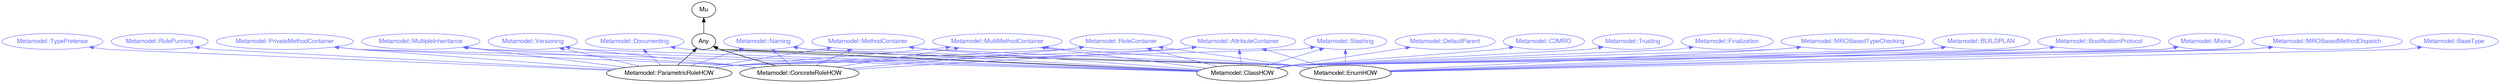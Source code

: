 digraph "perl6-type-graph" {
    rankdir=BT;
    splines=polyline;
    overlap=false; 
    graph [truecolor=true bgcolor="#FFFFFF"];
    // Types
    "Metamodel::AttributeContainer" [color="#6666FF", fontcolor="#6666FF", href="/type/Metamodel::AttributeContainer", fontname="FreeSans"];
    "Mu" [color="#000000", fontcolor="#000000", href="/type/Mu", fontname="FreeSans"];
    "Any" [color="#000000", fontcolor="#000000", href="/type/Any", fontname="FreeSans"];
    "Metamodel::Naming" [color="#6666FF", fontcolor="#6666FF", href="/type/Metamodel::Naming", fontname="FreeSans"];
    "Metamodel::Stashing" [color="#6666FF", fontcolor="#6666FF", href="/type/Metamodel::Stashing", fontname="FreeSans"];
    "Metamodel::MethodContainer" [color="#6666FF", fontcolor="#6666FF", href="/type/Metamodel::MethodContainer", fontname="FreeSans"];
    "Metamodel::MultiMethodContainer" [color="#6666FF", fontcolor="#6666FF", href="/type/Metamodel::MultiMethodContainer", fontname="FreeSans"];
    "Metamodel::RoleContainer" [color="#6666FF", fontcolor="#6666FF", href="/type/Metamodel::RoleContainer", fontname="FreeSans"];
    "Metamodel::BaseType" [color="#6666FF", fontcolor="#6666FF", href="/type/Metamodel::BaseType", fontname="FreeSans"];
    "Metamodel::MROBasedMethodDispatch" [color="#6666FF", fontcolor="#6666FF", href="/type/Metamodel::MROBasedMethodDispatch", fontname="FreeSans"];
    "Metamodel::MROBasedTypeChecking" [color="#6666FF", fontcolor="#6666FF", href="/type/Metamodel::MROBasedTypeChecking", fontname="FreeSans"];
    "Metamodel::BUILDPLAN" [color="#6666FF", fontcolor="#6666FF", href="/type/Metamodel::BUILDPLAN", fontname="FreeSans"];
    "Metamodel::BoolificationProtocol" [color="#6666FF", fontcolor="#6666FF", href="/type/Metamodel::BoolificationProtocol", fontname="FreeSans"];
    "Metamodel::Mixins" [color="#6666FF", fontcolor="#6666FF", href="/type/Metamodel::Mixins", fontname="FreeSans"];
    "Metamodel::EnumHOW" [color="#000000", fontcolor="#000000", href="/type/Metamodel::EnumHOW", fontname="FreeSans"];
    "Metamodel::Documenting" [color="#6666FF", fontcolor="#6666FF", href="/type/Metamodel::Documenting", fontname="FreeSans"];
    "Metamodel::Versioning" [color="#6666FF", fontcolor="#6666FF", href="/type/Metamodel::Versioning", fontname="FreeSans"];
    "Metamodel::PrivateMethodContainer" [color="#6666FF", fontcolor="#6666FF", href="/type/Metamodel::PrivateMethodContainer", fontname="FreeSans"];
    "Metamodel::MultipleInheritance" [color="#6666FF", fontcolor="#6666FF", href="/type/Metamodel::MultipleInheritance", fontname="FreeSans"];
    "Metamodel::TypePretense" [color="#6666FF", fontcolor="#6666FF", href="/type/Metamodel::TypePretense", fontname="FreeSans"];
    "Metamodel::RolePunning" [color="#6666FF", fontcolor="#6666FF", href="/type/Metamodel::RolePunning", fontname="FreeSans"];
    "Metamodel::ParametricRoleHOW" [color="#000000", fontcolor="#000000", href="/type/Metamodel::ParametricRoleHOW", fontname="FreeSans"];
    "Metamodel::Finalization" [color="#6666FF", fontcolor="#6666FF", href="/type/Metamodel::Finalization", fontname="FreeSans"];
    "Metamodel::DefaultParent" [color="#6666FF", fontcolor="#6666FF", href="/type/Metamodel::DefaultParent", fontname="FreeSans"];
    "Metamodel::C3MRO" [color="#6666FF", fontcolor="#6666FF", href="/type/Metamodel::C3MRO", fontname="FreeSans"];
    "Metamodel::Trusting" [color="#6666FF", fontcolor="#6666FF", href="/type/Metamodel::Trusting", fontname="FreeSans"];
    "Metamodel::ClassHOW" [color="#000000", fontcolor="#000000", href="/type/Metamodel::ClassHOW", fontname="FreeSans"];
    "Metamodel::ConcreteRoleHOW" [color="#000000", fontcolor="#000000", href="/type/Metamodel::ConcreteRoleHOW", fontname="FreeSans"];

    // Superclasses
    "Any" -> "Mu" [color="#000000"];
    "Metamodel::EnumHOW" -> "Any" [color="#000000"];
    "Metamodel::ParametricRoleHOW" -> "Any" [color="#000000"];
    "Metamodel::ClassHOW" -> "Any" [color="#000000"];
    "Metamodel::ConcreteRoleHOW" -> "Any" [color="#000000"];

    // Roles
    "Metamodel::EnumHOW" -> "Metamodel::Naming" [color="#6666FF"];
    "Metamodel::EnumHOW" -> "Metamodel::Stashing" [color="#6666FF"];
    "Metamodel::EnumHOW" -> "Metamodel::AttributeContainer" [color="#6666FF"];
    "Metamodel::EnumHOW" -> "Metamodel::MethodContainer" [color="#6666FF"];
    "Metamodel::EnumHOW" -> "Metamodel::MultiMethodContainer" [color="#6666FF"];
    "Metamodel::EnumHOW" -> "Metamodel::RoleContainer" [color="#6666FF"];
    "Metamodel::EnumHOW" -> "Metamodel::BaseType" [color="#6666FF"];
    "Metamodel::EnumHOW" -> "Metamodel::MROBasedMethodDispatch" [color="#6666FF"];
    "Metamodel::EnumHOW" -> "Metamodel::MROBasedTypeChecking" [color="#6666FF"];
    "Metamodel::EnumHOW" -> "Metamodel::BUILDPLAN" [color="#6666FF"];
    "Metamodel::EnumHOW" -> "Metamodel::BoolificationProtocol" [color="#6666FF"];
    "Metamodel::EnumHOW" -> "Metamodel::Mixins" [color="#6666FF"];
    "Metamodel::ParametricRoleHOW" -> "Metamodel::Naming" [color="#6666FF"];
    "Metamodel::ParametricRoleHOW" -> "Metamodel::Documenting" [color="#6666FF"];
    "Metamodel::ParametricRoleHOW" -> "Metamodel::Versioning" [color="#6666FF"];
    "Metamodel::ParametricRoleHOW" -> "Metamodel::MethodContainer" [color="#6666FF"];
    "Metamodel::ParametricRoleHOW" -> "Metamodel::PrivateMethodContainer" [color="#6666FF"];
    "Metamodel::ParametricRoleHOW" -> "Metamodel::MultiMethodContainer" [color="#6666FF"];
    "Metamodel::ParametricRoleHOW" -> "Metamodel::AttributeContainer" [color="#6666FF"];
    "Metamodel::ParametricRoleHOW" -> "Metamodel::RoleContainer" [color="#6666FF"];
    "Metamodel::ParametricRoleHOW" -> "Metamodel::MultipleInheritance" [color="#6666FF"];
    "Metamodel::ParametricRoleHOW" -> "Metamodel::Stashing" [color="#6666FF"];
    "Metamodel::ParametricRoleHOW" -> "Metamodel::TypePretense" [color="#6666FF"];
    "Metamodel::ParametricRoleHOW" -> "Metamodel::RolePunning" [color="#6666FF"];
    "Metamodel::ClassHOW" -> "Metamodel::Naming" [color="#6666FF"];
    "Metamodel::ClassHOW" -> "Metamodel::Documenting" [color="#6666FF"];
    "Metamodel::ClassHOW" -> "Metamodel::Versioning" [color="#6666FF"];
    "Metamodel::ClassHOW" -> "Metamodel::Stashing" [color="#6666FF"];
    "Metamodel::ClassHOW" -> "Metamodel::AttributeContainer" [color="#6666FF"];
    "Metamodel::ClassHOW" -> "Metamodel::Finalization" [color="#6666FF"];
    "Metamodel::ClassHOW" -> "Metamodel::MethodContainer" [color="#6666FF"];
    "Metamodel::ClassHOW" -> "Metamodel::PrivateMethodContainer" [color="#6666FF"];
    "Metamodel::ClassHOW" -> "Metamodel::MultiMethodContainer" [color="#6666FF"];
    "Metamodel::ClassHOW" -> "Metamodel::RoleContainer" [color="#6666FF"];
    "Metamodel::ClassHOW" -> "Metamodel::MultipleInheritance" [color="#6666FF"];
    "Metamodel::ClassHOW" -> "Metamodel::DefaultParent" [color="#6666FF"];
    "Metamodel::ClassHOW" -> "Metamodel::C3MRO" [color="#6666FF"];
    "Metamodel::ClassHOW" -> "Metamodel::MROBasedMethodDispatch" [color="#6666FF"];
    "Metamodel::ClassHOW" -> "Metamodel::MROBasedTypeChecking" [color="#6666FF"];
    "Metamodel::ClassHOW" -> "Metamodel::Trusting" [color="#6666FF"];
    "Metamodel::ClassHOW" -> "Metamodel::BUILDPLAN" [color="#6666FF"];
    "Metamodel::ClassHOW" -> "Metamodel::Mixins" [color="#6666FF"];
    "Metamodel::ClassHOW" -> "Metamodel::BoolificationProtocol" [color="#6666FF"];
    "Metamodel::ConcreteRoleHOW" -> "Metamodel::Naming" [color="#6666FF"];
    "Metamodel::ConcreteRoleHOW" -> "Metamodel::Versioning" [color="#6666FF"];
    "Metamodel::ConcreteRoleHOW" -> "Metamodel::PrivateMethodContainer" [color="#6666FF"];
    "Metamodel::ConcreteRoleHOW" -> "Metamodel::MethodContainer" [color="#6666FF"];
    "Metamodel::ConcreteRoleHOW" -> "Metamodel::MultiMethodContainer" [color="#6666FF"];
    "Metamodel::ConcreteRoleHOW" -> "Metamodel::AttributeContainer" [color="#6666FF"];
    "Metamodel::ConcreteRoleHOW" -> "Metamodel::RoleContainer" [color="#6666FF"];
    "Metamodel::ConcreteRoleHOW" -> "Metamodel::MultipleInheritance" [color="#6666FF"];
}
